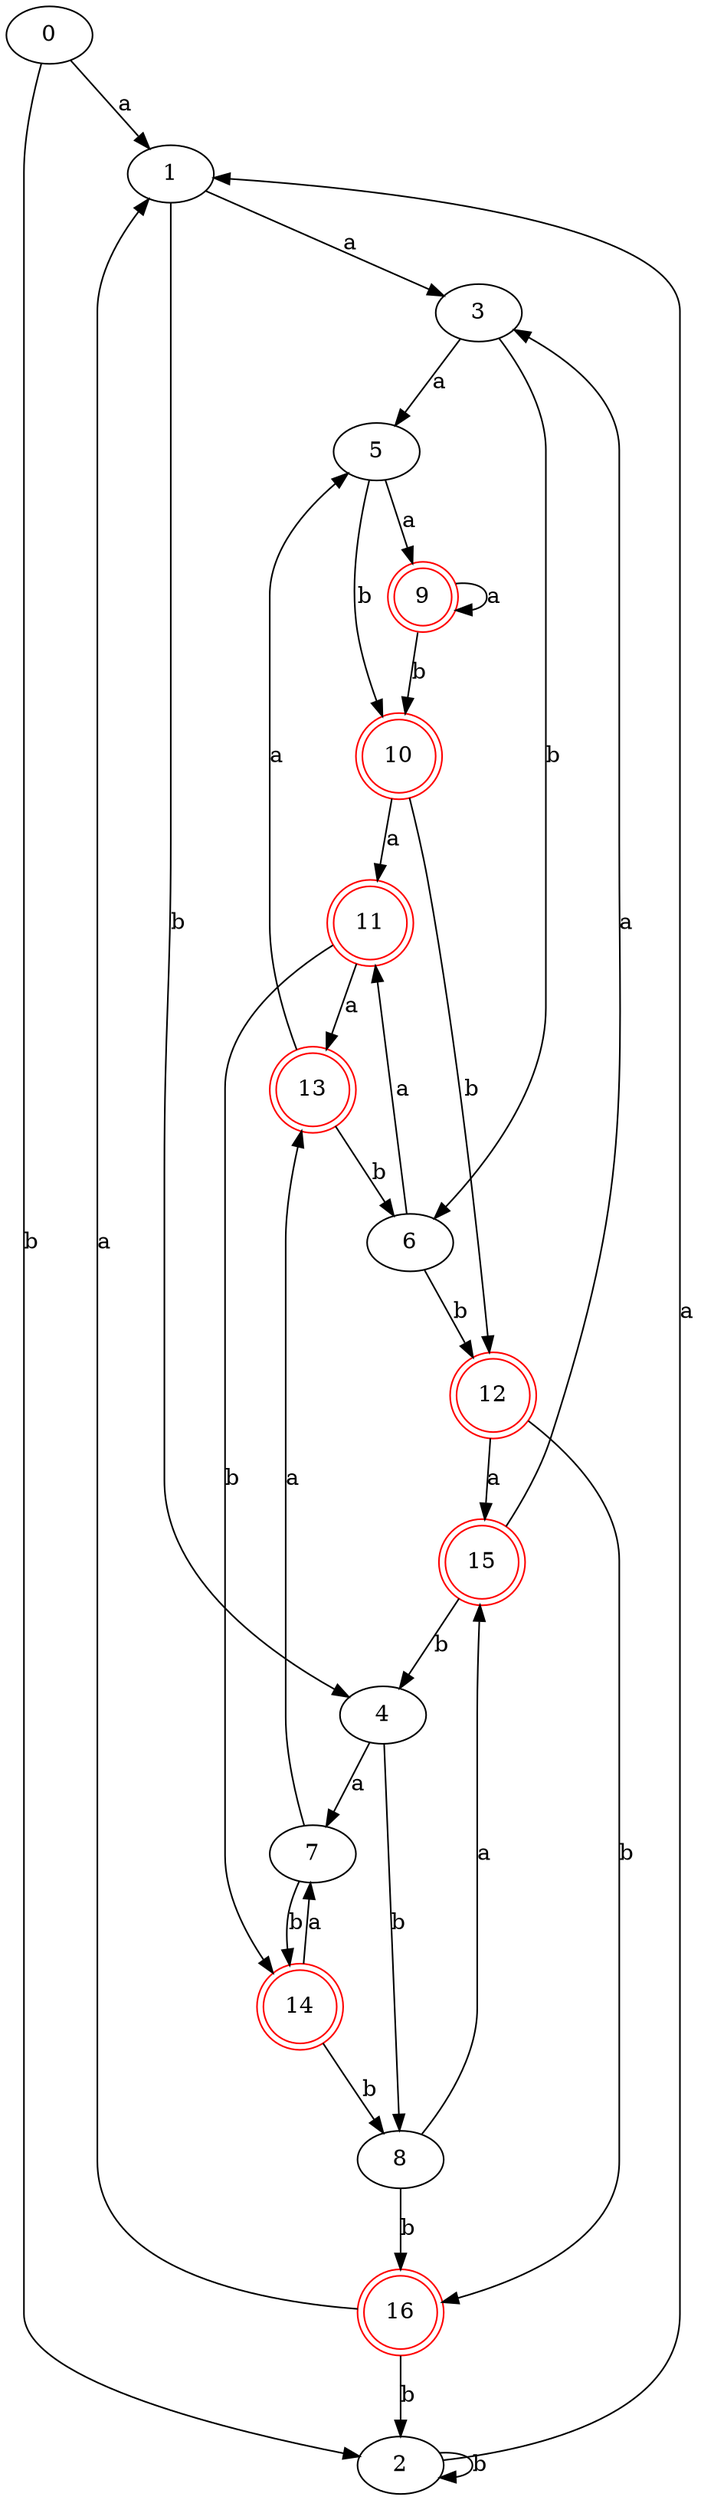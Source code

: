 digraph {
	0 [label="0"]
	1 [label="1"]
	2 [label="2"]
	3 [label="3"]
	4 [label="4"]
	5 [label="5"]
	6 [label="6"]
	7 [label="7"]
	8 [label="8"]
	9 [label="9" color=red shape=doublecircle]
	10 [label="10" color=red shape=doublecircle]
	11 [label="11" color=red shape=doublecircle]
	12 [label="12" color=red shape=doublecircle]
	13 [label="13" color=red shape=doublecircle]
	14 [label="14" color=red shape=doublecircle]
	15 [label="15" color=red shape=doublecircle]
	16 [label="16" color=red shape=doublecircle]
	0 -> 1 [label="a"]
	0 -> 2 [label="b"]
	1 -> 3 [label="a"]
	1 -> 4 [label="b"]
	2 -> 1 [label="a"]
	2 -> 2 [label="b"]
	3 -> 5 [label="a"]
	3 -> 6 [label="b"]
	4 -> 7 [label="a"]
	4 -> 8 [label="b"]
	5 -> 9 [label="a"]
	5 -> 10 [label="b"]
	6 -> 11 [label="a"]
	6 -> 12 [label="b"]
	7 -> 13 [label="a"]
	7 -> 14 [label="b"]
	8 -> 15 [label="a"]
	8 -> 16 [label="b"]
	9 -> 9 [label="a"]
	9 -> 10 [label="b"]
	10 -> 11 [label="a"]
	10 -> 12 [label="b"]
	11 -> 13 [label="a"]
	11 -> 14 [label="b"]
	12 -> 15 [label="a"]
	12 -> 16 [label="b"]
	13 -> 5 [label="a"]
	13 -> 6 [label="b"]
	14 -> 7 [label="a"]
	14 -> 8 [label="b"]
	15 -> 3 [label="a"]
	15 -> 4 [label="b"]
	16 -> 1 [label="a"]
	16 -> 2 [label="b"]
}